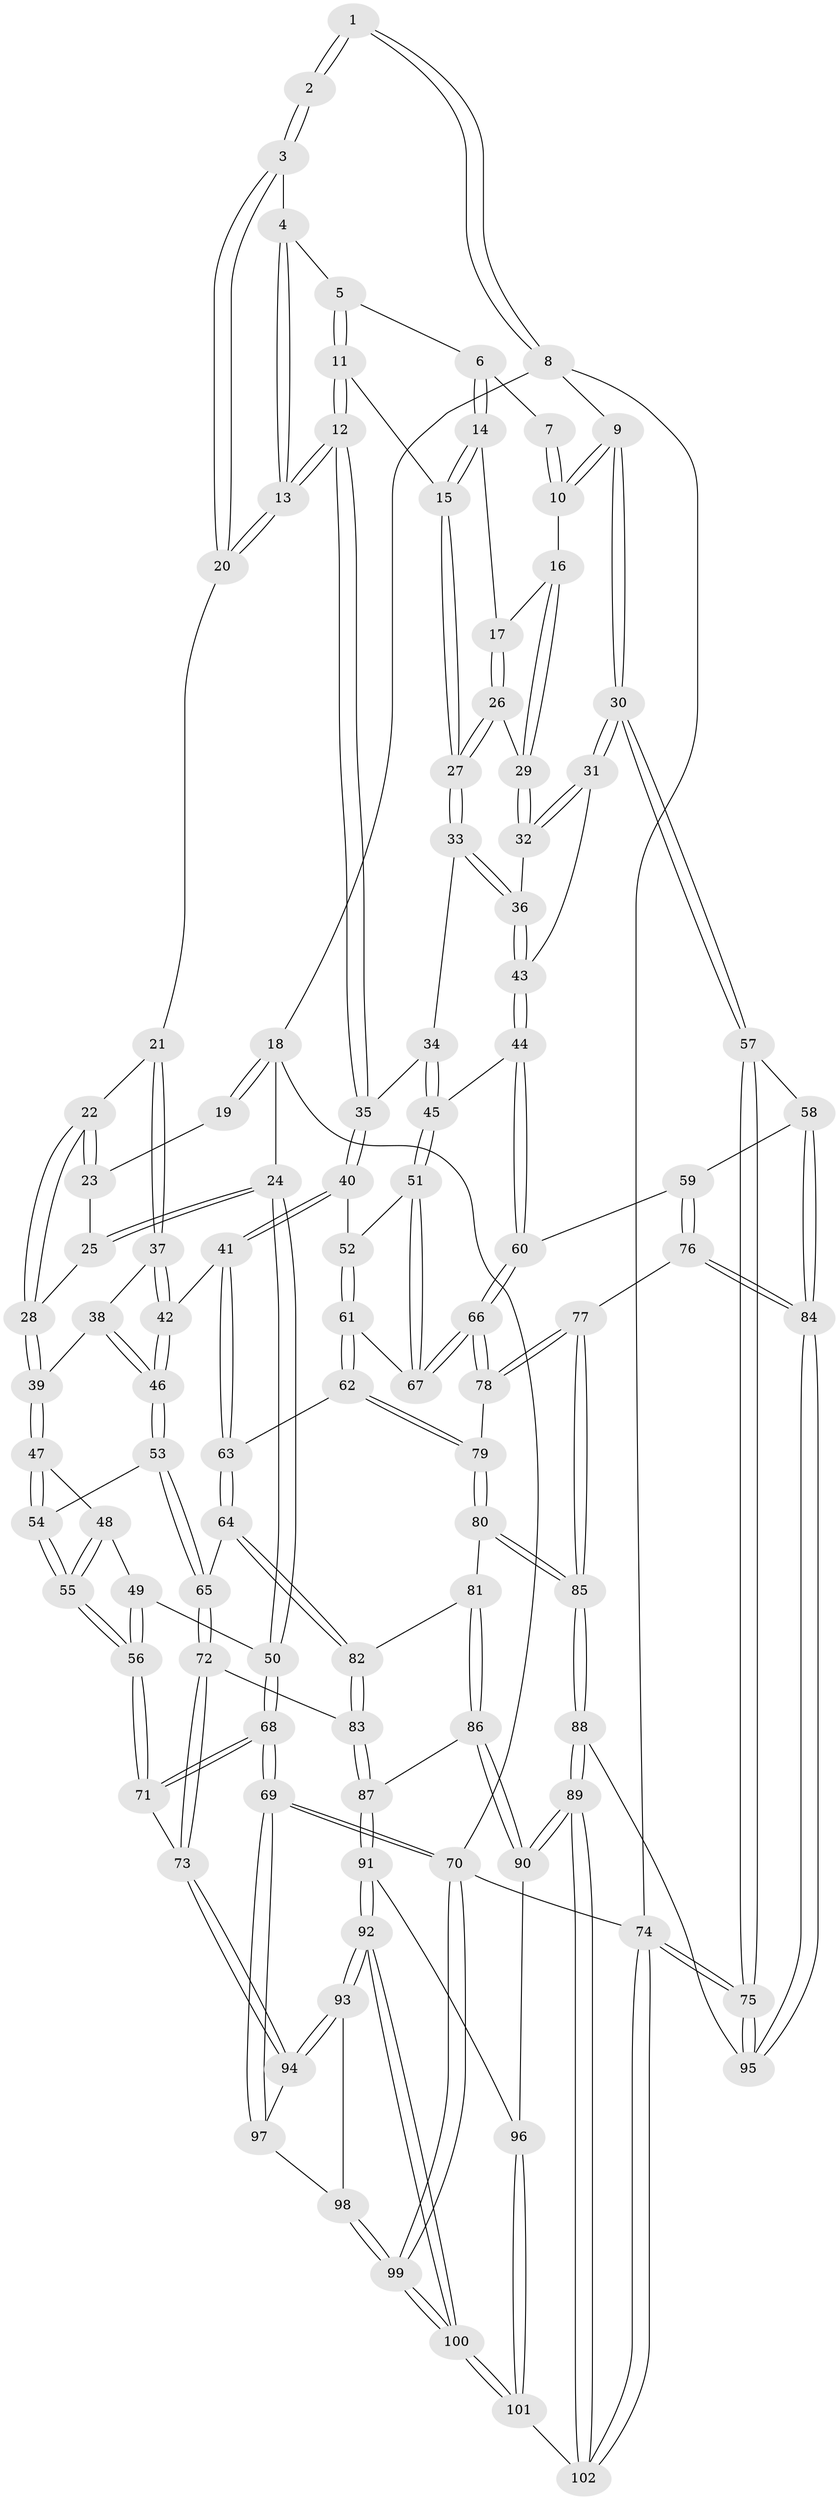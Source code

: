 // Generated by graph-tools (version 1.1) at 2025/11/02/21/25 10:11:13]
// undirected, 102 vertices, 252 edges
graph export_dot {
graph [start="1"]
  node [color=gray90,style=filled];
  1 [pos="+0.921830567638318+0"];
  2 [pos="+0.3696524426531922+0"];
  3 [pos="+0.38522830455102347+0"];
  4 [pos="+0.5317467251368687+0.003817004242645512"];
  5 [pos="+0.6057800492902721+0.05559054044281195"];
  6 [pos="+0.8143803542015985+0"];
  7 [pos="+0.8953288154537619+0"];
  8 [pos="+1+0"];
  9 [pos="+1+0.15182212266865375"];
  10 [pos="+0.9447747538136306+0.1915071151878757"];
  11 [pos="+0.6704992686416651+0.1842488249091263"];
  12 [pos="+0.6013587944861294+0.2564240110133345"];
  13 [pos="+0.5891183611296579+0.25044771258868065"];
  14 [pos="+0.7943287966057189+0.08420858170530444"];
  15 [pos="+0.7071058946723415+0.17225386338972715"];
  16 [pos="+0.9405819064082469+0.19311399560868686"];
  17 [pos="+0.822881359611337+0.11525767664378848"];
  18 [pos="+0+0"];
  19 [pos="+0.27204693594997387+0"];
  20 [pos="+0.39537753619854965+0.18246677014987608"];
  21 [pos="+0.3905707068056036+0.18834765637506076"];
  22 [pos="+0.3305344083768041+0.21257406318240551"];
  23 [pos="+0.21749489430485822+0.13200177555306755"];
  24 [pos="+0+0"];
  25 [pos="+0.1639353358906912+0.1919629347308502"];
  26 [pos="+0.8414643946090379+0.2489746960865188"];
  27 [pos="+0.8059685153411399+0.2685573026307992"];
  28 [pos="+0.20926115003434087+0.27988874434849553"];
  29 [pos="+0.9094460739234929+0.2438830709850284"];
  30 [pos="+1+0.38487888027757594"];
  31 [pos="+0.9858865973735643+0.37117205907362727"];
  32 [pos="+0.9135274003442352+0.2615702018508723"];
  33 [pos="+0.8020387163395027+0.29437412577292876"];
  34 [pos="+0.7602601345642451+0.32808639216650526"];
  35 [pos="+0.6025579931848384+0.26384114220194144"];
  36 [pos="+0.8550358459897164+0.3456768525819057"];
  37 [pos="+0.3975004013749884+0.30599669819075453"];
  38 [pos="+0.2971199151513945+0.35693256020557784"];
  39 [pos="+0.20321148889245172+0.2925829186079837"];
  40 [pos="+0.5873047660769566+0.38237153899025217"];
  41 [pos="+0.500128250892595+0.4244453655976584"];
  42 [pos="+0.4201075911798723+0.4093523111078907"];
  43 [pos="+0.8820374536446289+0.41586930551407925"];
  44 [pos="+0.8727517625104231+0.42869035973453595"];
  45 [pos="+0.7553194004035964+0.4396719984100758"];
  46 [pos="+0.3636289711040506+0.446122925181876"];
  47 [pos="+0.1964174055495098+0.29997227394808496"];
  48 [pos="+0.11756443452484437+0.3428916635781325"];
  49 [pos="+0.09782240269745057+0.34874594177504165"];
  50 [pos="+0+0.28228728293591504"];
  51 [pos="+0.7469980555245108+0.44526198811162665"];
  52 [pos="+0.6142713070213919+0.4076810083906832"];
  53 [pos="+0.3269420054910665+0.4940054881175341"];
  54 [pos="+0.28571719520091654+0.498833136351553"];
  55 [pos="+0.24658742516437165+0.5201713052844781"];
  56 [pos="+0.116305315711224+0.6407306212587943"];
  57 [pos="+1+0.5243304198439013"];
  58 [pos="+1+0.5334414912482977"];
  59 [pos="+0.9247446317588188+0.5488498713039824"];
  60 [pos="+0.9036714546748947+0.5311281873155991"];
  61 [pos="+0.6183105102607679+0.5769921571622423"];
  62 [pos="+0.6135579817658947+0.5823318837252442"];
  63 [pos="+0.502216467979277+0.5608555285384755"];
  64 [pos="+0.4559677172156736+0.6002085592568868"];
  65 [pos="+0.3872743303995695+0.5789587401303811"];
  66 [pos="+0.7684702836105646+0.5818916225045638"];
  67 [pos="+0.7428801158710604+0.5519139682945163"];
  68 [pos="+0+0.7375903218024149"];
  69 [pos="+0+1"];
  70 [pos="+0+1"];
  71 [pos="+0.11389566670607532+0.6451849598622509"];
  72 [pos="+0.30684896954156726+0.6940773574351846"];
  73 [pos="+0.23122527217725605+0.717211922433268"];
  74 [pos="+1+1"];
  75 [pos="+1+0.9827495394190535"];
  76 [pos="+0.8954246702605819+0.6984829728869622"];
  77 [pos="+0.8202286446056224+0.6954688638094306"];
  78 [pos="+0.7770401078464275+0.64344191691146"];
  79 [pos="+0.6207461015421472+0.6937861801414019"];
  80 [pos="+0.6190853867907835+0.6975894276882006"];
  81 [pos="+0.57268171731047+0.7106007736424393"];
  82 [pos="+0.4671756332978408+0.6534506648296459"];
  83 [pos="+0.417728824319815+0.7304639109038025"];
  84 [pos="+0.8955372380920255+0.698566438952832"];
  85 [pos="+0.716137820863735+0.8523611925930064"];
  86 [pos="+0.5358433888776435+0.76375476827726"];
  87 [pos="+0.42491646233726854+0.7535527464251125"];
  88 [pos="+0.7163351185646658+0.9214362342640623"];
  89 [pos="+0.7151015211228814+0.9239927756870489"];
  90 [pos="+0.5335065302146097+0.853401929426705"];
  91 [pos="+0.41076395668418225+0.8316243739951716"];
  92 [pos="+0.3367898348175315+0.8687055249126973"];
  93 [pos="+0.28187873797685553+0.8312025848834806"];
  94 [pos="+0.24185148958270133+0.7476818588158994"];
  95 [pos="+0.9958116049295329+0.8260954492882763"];
  96 [pos="+0.4913882313702578+0.8679533438304456"];
  97 [pos="+0.17595305459140384+0.8420628758420454"];
  98 [pos="+0.21224945186623023+0.8922166767667215"];
  99 [pos="+0+1"];
  100 [pos="+0.3568014093198227+1"];
  101 [pos="+0.4307784880283248+1"];
  102 [pos="+0.707783361855933+1"];
  1 -- 2;
  1 -- 2;
  1 -- 8;
  1 -- 8;
  2 -- 3;
  2 -- 3;
  3 -- 4;
  3 -- 20;
  3 -- 20;
  4 -- 5;
  4 -- 13;
  4 -- 13;
  5 -- 6;
  5 -- 11;
  5 -- 11;
  6 -- 7;
  6 -- 14;
  6 -- 14;
  7 -- 10;
  7 -- 10;
  8 -- 9;
  8 -- 18;
  8 -- 74;
  9 -- 10;
  9 -- 10;
  9 -- 30;
  9 -- 30;
  10 -- 16;
  11 -- 12;
  11 -- 12;
  11 -- 15;
  12 -- 13;
  12 -- 13;
  12 -- 35;
  12 -- 35;
  13 -- 20;
  13 -- 20;
  14 -- 15;
  14 -- 15;
  14 -- 17;
  15 -- 27;
  15 -- 27;
  16 -- 17;
  16 -- 29;
  16 -- 29;
  17 -- 26;
  17 -- 26;
  18 -- 19;
  18 -- 19;
  18 -- 24;
  18 -- 70;
  19 -- 23;
  20 -- 21;
  21 -- 22;
  21 -- 37;
  21 -- 37;
  22 -- 23;
  22 -- 23;
  22 -- 28;
  22 -- 28;
  23 -- 25;
  24 -- 25;
  24 -- 25;
  24 -- 50;
  24 -- 50;
  25 -- 28;
  26 -- 27;
  26 -- 27;
  26 -- 29;
  27 -- 33;
  27 -- 33;
  28 -- 39;
  28 -- 39;
  29 -- 32;
  29 -- 32;
  30 -- 31;
  30 -- 31;
  30 -- 57;
  30 -- 57;
  31 -- 32;
  31 -- 32;
  31 -- 43;
  32 -- 36;
  33 -- 34;
  33 -- 36;
  33 -- 36;
  34 -- 35;
  34 -- 45;
  34 -- 45;
  35 -- 40;
  35 -- 40;
  36 -- 43;
  36 -- 43;
  37 -- 38;
  37 -- 42;
  37 -- 42;
  38 -- 39;
  38 -- 46;
  38 -- 46;
  39 -- 47;
  39 -- 47;
  40 -- 41;
  40 -- 41;
  40 -- 52;
  41 -- 42;
  41 -- 63;
  41 -- 63;
  42 -- 46;
  42 -- 46;
  43 -- 44;
  43 -- 44;
  44 -- 45;
  44 -- 60;
  44 -- 60;
  45 -- 51;
  45 -- 51;
  46 -- 53;
  46 -- 53;
  47 -- 48;
  47 -- 54;
  47 -- 54;
  48 -- 49;
  48 -- 55;
  48 -- 55;
  49 -- 50;
  49 -- 56;
  49 -- 56;
  50 -- 68;
  50 -- 68;
  51 -- 52;
  51 -- 67;
  51 -- 67;
  52 -- 61;
  52 -- 61;
  53 -- 54;
  53 -- 65;
  53 -- 65;
  54 -- 55;
  54 -- 55;
  55 -- 56;
  55 -- 56;
  56 -- 71;
  56 -- 71;
  57 -- 58;
  57 -- 75;
  57 -- 75;
  58 -- 59;
  58 -- 84;
  58 -- 84;
  59 -- 60;
  59 -- 76;
  59 -- 76;
  60 -- 66;
  60 -- 66;
  61 -- 62;
  61 -- 62;
  61 -- 67;
  62 -- 63;
  62 -- 79;
  62 -- 79;
  63 -- 64;
  63 -- 64;
  64 -- 65;
  64 -- 82;
  64 -- 82;
  65 -- 72;
  65 -- 72;
  66 -- 67;
  66 -- 67;
  66 -- 78;
  66 -- 78;
  68 -- 69;
  68 -- 69;
  68 -- 71;
  68 -- 71;
  69 -- 70;
  69 -- 70;
  69 -- 97;
  69 -- 97;
  70 -- 99;
  70 -- 99;
  70 -- 74;
  71 -- 73;
  72 -- 73;
  72 -- 73;
  72 -- 83;
  73 -- 94;
  73 -- 94;
  74 -- 75;
  74 -- 75;
  74 -- 102;
  74 -- 102;
  75 -- 95;
  75 -- 95;
  76 -- 77;
  76 -- 84;
  76 -- 84;
  77 -- 78;
  77 -- 78;
  77 -- 85;
  77 -- 85;
  78 -- 79;
  79 -- 80;
  79 -- 80;
  80 -- 81;
  80 -- 85;
  80 -- 85;
  81 -- 82;
  81 -- 86;
  81 -- 86;
  82 -- 83;
  82 -- 83;
  83 -- 87;
  83 -- 87;
  84 -- 95;
  84 -- 95;
  85 -- 88;
  85 -- 88;
  86 -- 87;
  86 -- 90;
  86 -- 90;
  87 -- 91;
  87 -- 91;
  88 -- 89;
  88 -- 89;
  88 -- 95;
  89 -- 90;
  89 -- 90;
  89 -- 102;
  89 -- 102;
  90 -- 96;
  91 -- 92;
  91 -- 92;
  91 -- 96;
  92 -- 93;
  92 -- 93;
  92 -- 100;
  92 -- 100;
  93 -- 94;
  93 -- 94;
  93 -- 98;
  94 -- 97;
  96 -- 101;
  96 -- 101;
  97 -- 98;
  98 -- 99;
  98 -- 99;
  99 -- 100;
  99 -- 100;
  100 -- 101;
  100 -- 101;
  101 -- 102;
}
